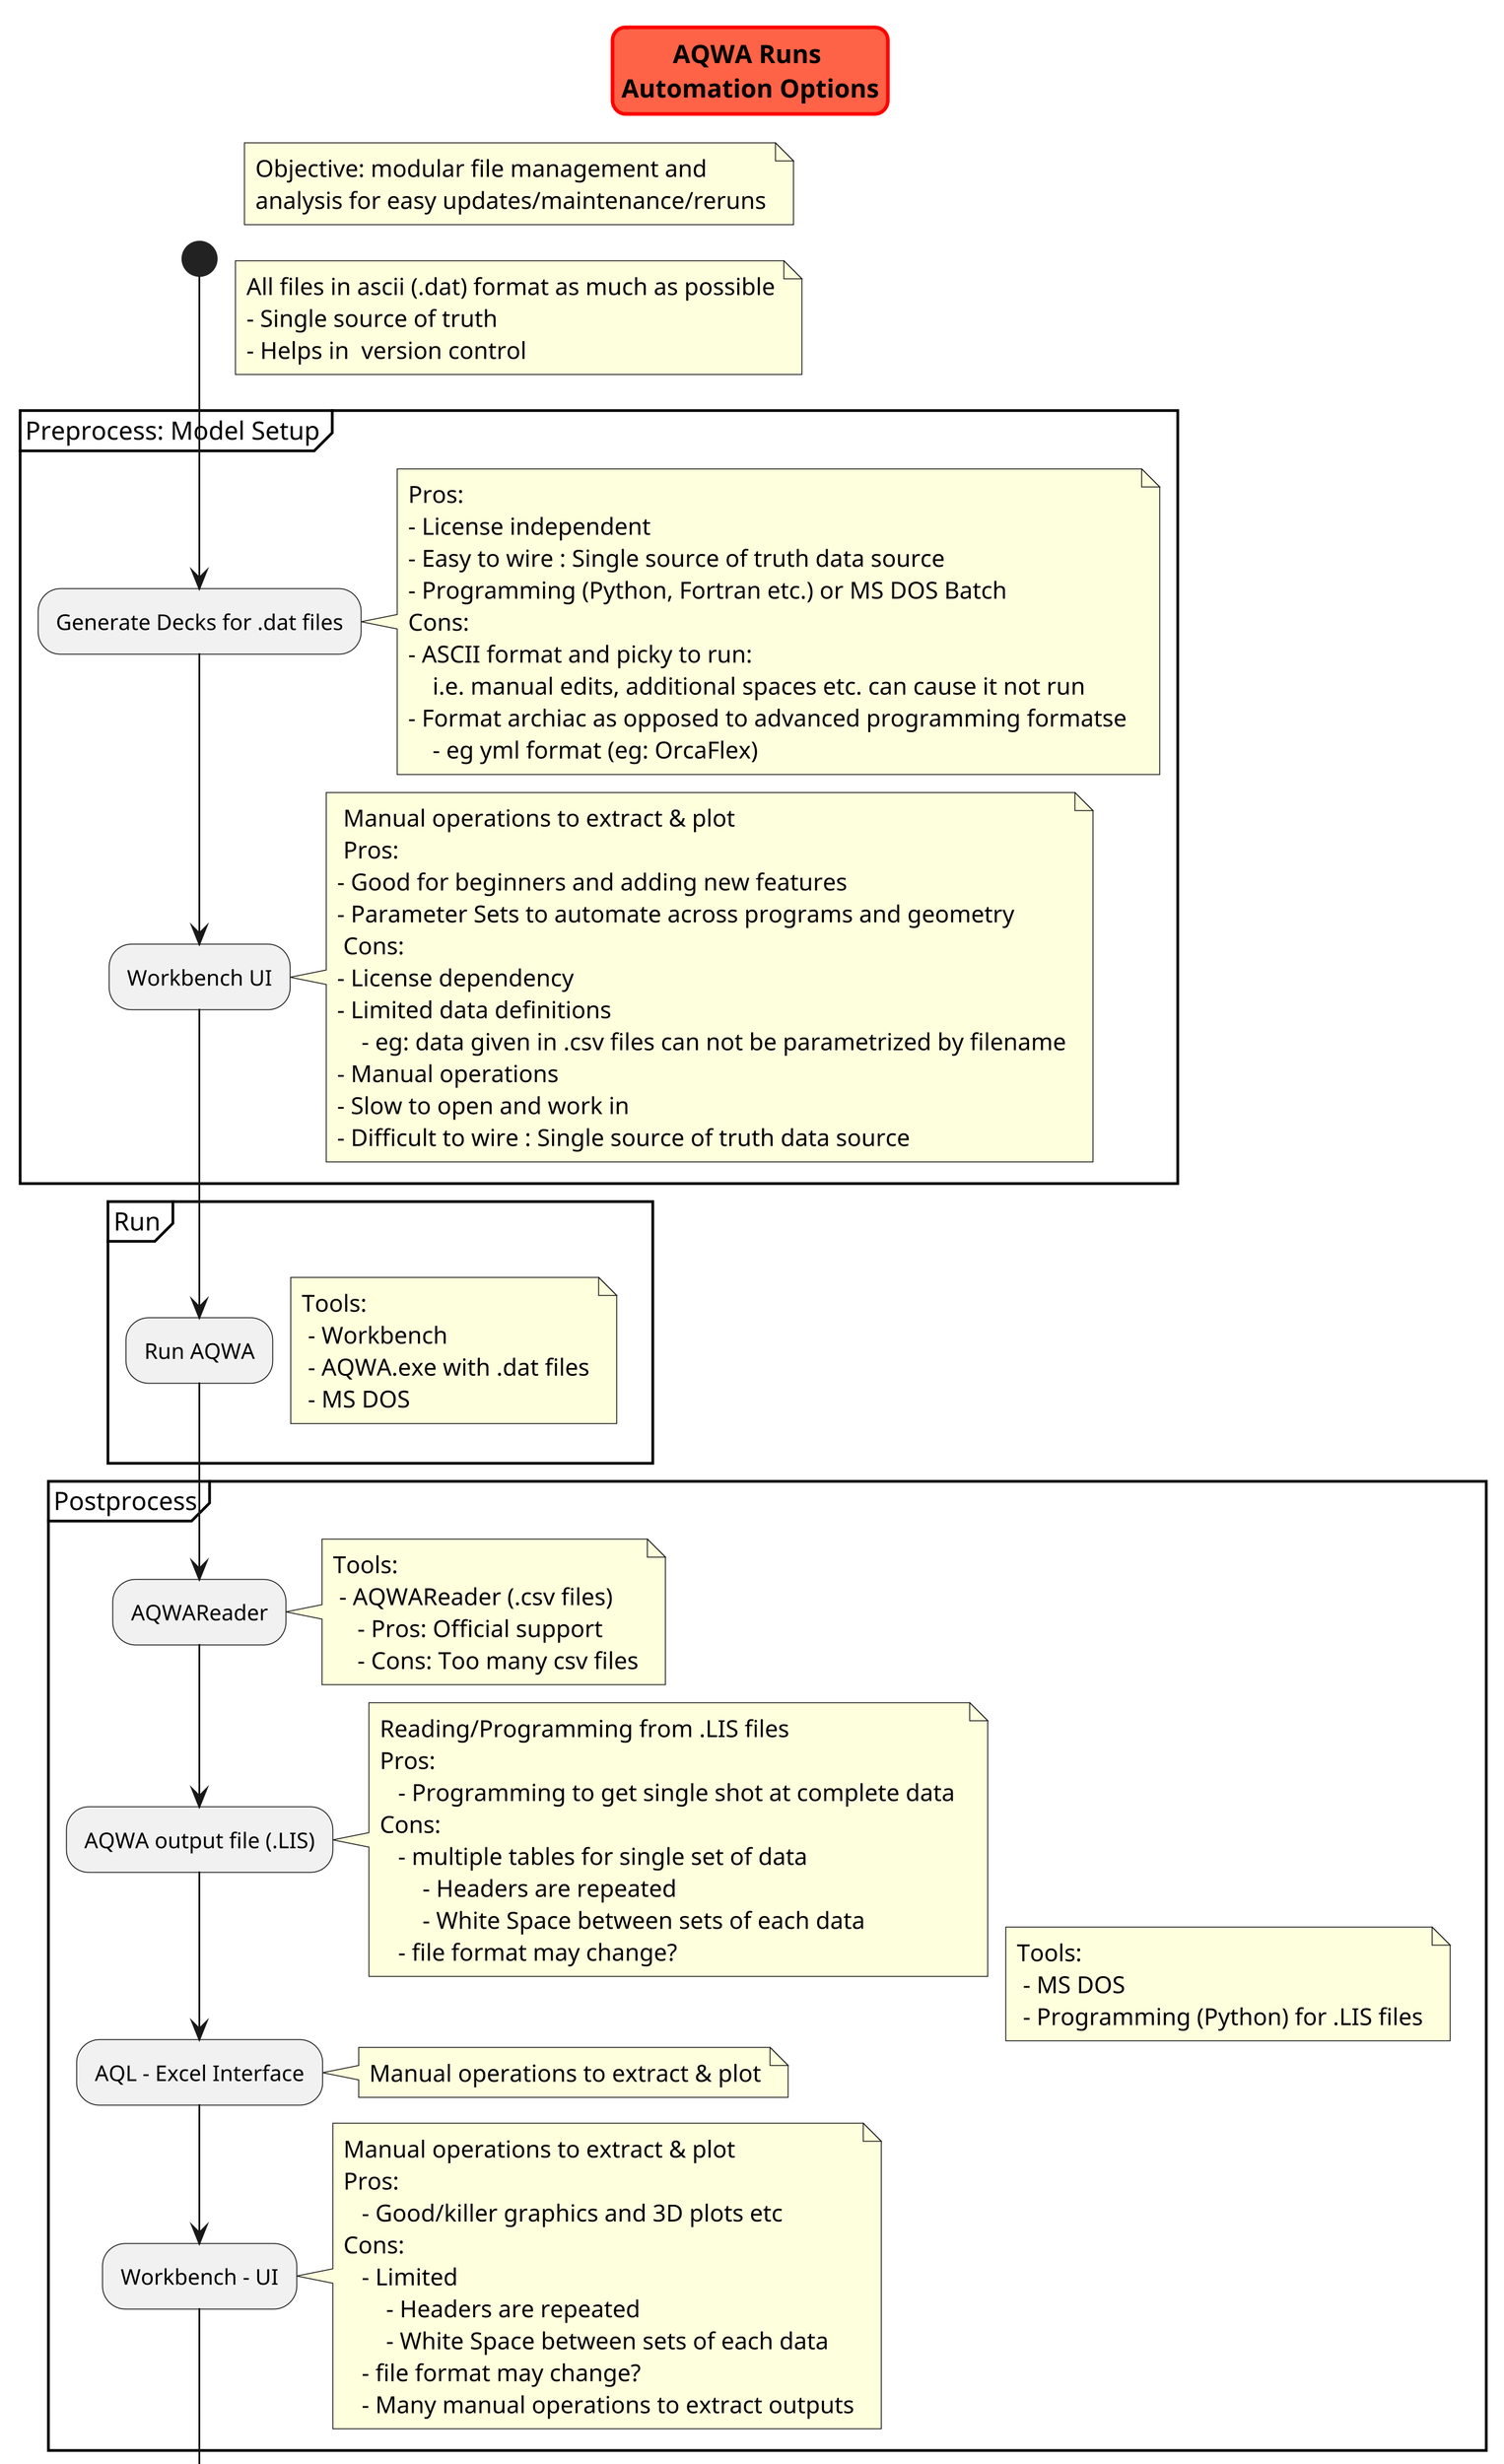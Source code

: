 @startuml aqwa_runs
scale 3
skinparam titleBorderRoundCorner 15
skinparam titleBorderThickness 2
skinparam titleBorderColor red
skinparam titleBackgroundColor Tomato

title AQWA Runs \nAutomation Options

start

    note right
        Objective: modular file management and 
        analysis for easy updates/maintenance/reruns
    end note

    note right
        All files in ascii (.dat) format as much as possible
        - Single source of truth
        - Helps in  version control
    end note

    partition "Preprocess: Model Setup" {

        :Generate Decks for .dat files;
            note right
            Pros:
            - License independent
            - Easy to wire : Single source of truth data source
            - Programming (Python, Fortran etc.) or MS DOS Batch 
            Cons:
            - ASCII format and picky to run: 
                i.e. manual edits, additional spaces etc. can cause it not run
            - Format archiac as opposed to advanced programming formatse 
                - eg yml format (eg: OrcaFlex)
            end note

        :Workbench UI;
            note right
             Manual operations to extract & plot
             Pros:
            - Good for beginners and adding new features
            - Parameter Sets to automate across programs and geometry
             Cons:
            - License dependency
            - Limited data definitions
                - eg: data given in .csv files can not be parametrized by filename
            - Manual operations
            - Slow to open and work in
            - Difficult to wire : Single source of truth data source
            end note

    }

    partition "Run" {
            note right
                Tools:
                 - Workbench
                 - AQWA.exe with .dat files
                 - MS DOS
            end note

        :Run AQWA;
    }

    partition "Postprocess" {
            note right
                Tools:
                 - MS DOS
                 - Programming (Python) for .LIS files
            end note

        :AQWAReader;
            note right
                Tools:
                 - AQWAReader (.csv files)
                    - Pros: Official support
                    - Cons: Too many csv files
            end note

        :AQWA output file (.LIS);
            note right
             Reading/Programming from .LIS files
             Pros:
                - Programming to get single shot at complete data 
             Cons:
                - multiple tables for single set of data
                    - Headers are repeated
                    - White Space between sets of each data
                - file format may change?
            end note

        :AQL - Excel Interface;
            note right
             Manual operations to extract & plot
            end note

        :Workbench - UI;
            note right
             Manual operations to extract & plot
             Pros:
                - Good/killer graphics and 3D plots etc 
             Cons:
                - Limited 
                    - Headers are repeated
                    - White Space between sets of each data
                - file format may change?
                - Many manual operations to extract outputs
            end note

    }

stop

footer
%date("yyyy.MM.dd' at 'HH:mm")
%filename()
end footer

@enduml
